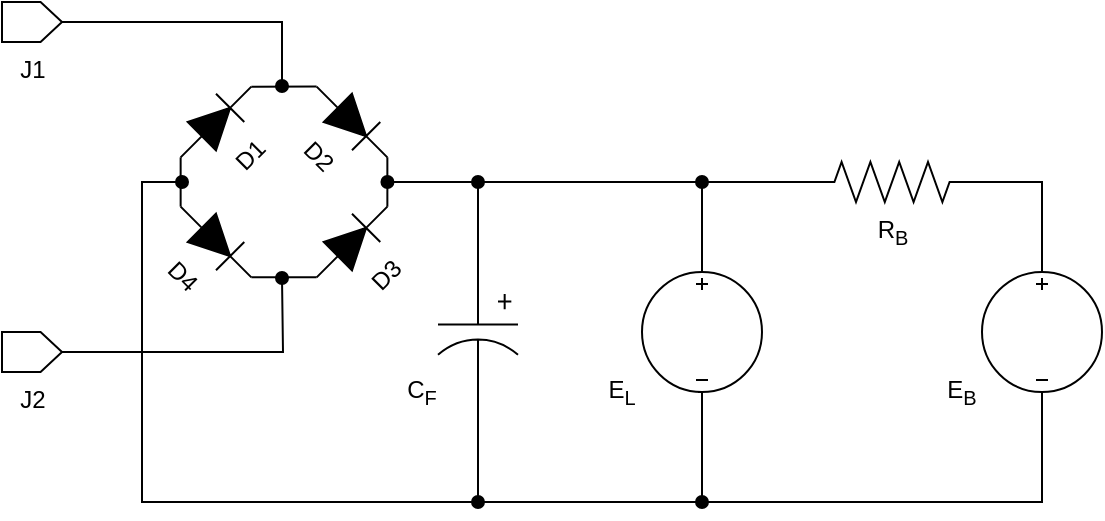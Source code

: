 <mxfile version="14.6.10" type="device"><diagram id="0lbIHB_Z-h8FC7o4F5FE" name="Page-1"><mxGraphModel dx="496" dy="275" grid="1" gridSize="10" guides="1" tooltips="1" connect="1" arrows="1" fold="1" page="1" pageScale="1" pageWidth="827" pageHeight="1169" math="0" shadow="0"><root><mxCell id="0"/><mxCell id="1" parent="0"/><mxCell id="MVH7TgMVKXU69CTrzaJq-16" style="edgeStyle=orthogonalEdgeStyle;rounded=0;orthogonalLoop=1;jettySize=auto;html=1;exitX=0;exitY=0.5;exitDx=0;exitDy=0;exitPerimeter=0;entryX=0;entryY=0.5;entryDx=0;entryDy=0;entryPerimeter=0;endArrow=none;endFill=0;" edge="1" parent="1" source="MVH7TgMVKXU69CTrzaJq-1" target="MVH7TgMVKXU69CTrzaJq-4"><mxGeometry relative="1" as="geometry"/></mxCell><mxCell id="MVH7TgMVKXU69CTrzaJq-22" style="edgeStyle=orthogonalEdgeStyle;rounded=0;orthogonalLoop=1;jettySize=auto;html=1;exitX=1;exitY=0.5;exitDx=0;exitDy=0;exitPerimeter=0;entryX=0;entryY=0.5;entryDx=0;entryDy=0;entryPerimeter=0;endArrow=none;endFill=0;" edge="1" parent="1"><mxGeometry relative="1" as="geometry"><mxPoint x="324.678" y="212.322" as="sourcePoint"/><mxPoint x="357.322" y="211.322" as="targetPoint"/></mxGeometry></mxCell><mxCell id="MVH7TgMVKXU69CTrzaJq-1" value="D1" style="pointerEvents=1;fillColor=strokeColor;verticalLabelPosition=bottom;shadow=0;dashed=0;align=center;html=1;verticalAlign=top;shape=mxgraph.electrical.diodes.diode;rotation=-45;" vertex="1" parent="1"><mxGeometry x="282" y="220" width="50" height="20" as="geometry"/></mxCell><mxCell id="MVH7TgMVKXU69CTrzaJq-2" value="D2" style="pointerEvents=1;fillColor=strokeColor;verticalLabelPosition=bottom;shadow=0;dashed=0;align=center;html=1;verticalAlign=top;shape=mxgraph.electrical.diodes.diode;rotation=45;" vertex="1" parent="1"><mxGeometry x="350" y="220" width="50" height="20" as="geometry"/></mxCell><mxCell id="MVH7TgMVKXU69CTrzaJq-11" style="edgeStyle=elbowEdgeStyle;rounded=0;orthogonalLoop=1;jettySize=auto;elbow=vertical;html=1;exitX=1;exitY=0.5;exitDx=0;exitDy=0;exitPerimeter=0;endArrow=oval;endFill=1;" edge="1" parent="1" source="MVH7TgMVKXU69CTrzaJq-3"><mxGeometry relative="1" as="geometry"><mxPoint x="392.724" y="260" as="targetPoint"/></mxGeometry></mxCell><mxCell id="MVH7TgMVKXU69CTrzaJq-3" value="D3" style="pointerEvents=1;fillColor=strokeColor;verticalLabelPosition=bottom;shadow=0;dashed=0;align=center;html=1;verticalAlign=top;shape=mxgraph.electrical.diodes.diode;rotation=-45;" vertex="1" parent="1"><mxGeometry x="350" y="280" width="50" height="20" as="geometry"/></mxCell><mxCell id="MVH7TgMVKXU69CTrzaJq-21" style="edgeStyle=orthogonalEdgeStyle;rounded=0;orthogonalLoop=1;jettySize=auto;html=1;exitX=1;exitY=0.5;exitDx=0;exitDy=0;exitPerimeter=0;entryX=0;entryY=0.5;entryDx=0;entryDy=0;entryPerimeter=0;endArrow=none;endFill=0;" edge="1" parent="1" source="MVH7TgMVKXU69CTrzaJq-4" target="MVH7TgMVKXU69CTrzaJq-3"><mxGeometry relative="1" as="geometry"/></mxCell><mxCell id="MVH7TgMVKXU69CTrzaJq-4" value="D4" style="pointerEvents=1;fillColor=strokeColor;verticalLabelPosition=bottom;shadow=0;dashed=0;align=center;html=1;verticalAlign=top;shape=mxgraph.electrical.diodes.diode;rotation=45;" vertex="1" parent="1"><mxGeometry x="282" y="280" width="50" height="20" as="geometry"/></mxCell><mxCell id="MVH7TgMVKXU69CTrzaJq-10" style="edgeStyle=elbowEdgeStyle;rounded=0;orthogonalLoop=1;jettySize=auto;html=1;exitX=0;exitY=0.5;exitDx=0;exitDy=0;exitPerimeter=0;entryX=1;entryY=0.5;entryDx=0;entryDy=0;entryPerimeter=0;elbow=vertical;endArrow=none;endFill=0;" edge="1" parent="1" source="MVH7TgMVKXU69CTrzaJq-6" target="MVH7TgMVKXU69CTrzaJq-2"><mxGeometry relative="1" as="geometry"><Array as="points"><mxPoint x="430" y="260"/></Array></mxGeometry></mxCell><mxCell id="MVH7TgMVKXU69CTrzaJq-17" style="edgeStyle=orthogonalEdgeStyle;rounded=0;orthogonalLoop=1;jettySize=auto;html=1;exitX=1;exitY=0.5;exitDx=0;exitDy=0;exitPerimeter=0;endArrow=oval;endFill=1;" edge="1" parent="1" source="MVH7TgMVKXU69CTrzaJq-6"><mxGeometry relative="1" as="geometry"><mxPoint x="290" y="260" as="targetPoint"/><Array as="points"><mxPoint x="438" y="420"/><mxPoint x="270" y="420"/><mxPoint x="270" y="260"/></Array></mxGeometry></mxCell><mxCell id="MVH7TgMVKXU69CTrzaJq-6" value="" style="pointerEvents=1;verticalLabelPosition=bottom;shadow=0;dashed=0;align=center;html=1;verticalAlign=top;shape=mxgraph.electrical.capacitors.capacitor_3;rotation=90;" vertex="1" parent="1"><mxGeometry x="400" y="315" width="76" height="40" as="geometry"/></mxCell><mxCell id="MVH7TgMVKXU69CTrzaJq-13" style="edgeStyle=elbowEdgeStyle;rounded=0;orthogonalLoop=1;jettySize=auto;elbow=vertical;html=1;exitX=0;exitY=0.5;exitDx=0;exitDy=0;exitPerimeter=0;endArrow=oval;endFill=1;" edge="1" parent="1" source="MVH7TgMVKXU69CTrzaJq-7"><mxGeometry relative="1" as="geometry"><mxPoint x="550" y="259.724" as="targetPoint"/></mxGeometry></mxCell><mxCell id="MVH7TgMVKXU69CTrzaJq-7" value="R&lt;sub&gt;B&lt;/sub&gt;" style="pointerEvents=1;verticalLabelPosition=bottom;shadow=0;dashed=0;align=center;html=1;verticalAlign=top;shape=mxgraph.electrical.resistors.resistor_2;" vertex="1" parent="1"><mxGeometry x="600" y="250" width="90" height="20" as="geometry"/></mxCell><mxCell id="MVH7TgMVKXU69CTrzaJq-14" style="edgeStyle=elbowEdgeStyle;rounded=0;orthogonalLoop=1;jettySize=auto;elbow=vertical;html=1;exitX=0.5;exitY=0;exitDx=0;exitDy=0;exitPerimeter=0;entryX=1;entryY=0.5;entryDx=0;entryDy=0;entryPerimeter=0;endArrow=none;endFill=0;" edge="1" parent="1" source="MVH7TgMVKXU69CTrzaJq-8" target="MVH7TgMVKXU69CTrzaJq-7"><mxGeometry relative="1" as="geometry"><Array as="points"><mxPoint x="710" y="260"/></Array></mxGeometry></mxCell><mxCell id="MVH7TgMVKXU69CTrzaJq-20" style="edgeStyle=orthogonalEdgeStyle;rounded=0;orthogonalLoop=1;jettySize=auto;html=1;exitX=0.5;exitY=1;exitDx=0;exitDy=0;exitPerimeter=0;endArrow=oval;endFill=1;" edge="1" parent="1" source="MVH7TgMVKXU69CTrzaJq-8"><mxGeometry relative="1" as="geometry"><mxPoint x="550" y="420" as="targetPoint"/><Array as="points"><mxPoint x="720" y="420"/></Array></mxGeometry></mxCell><mxCell id="MVH7TgMVKXU69CTrzaJq-8" value="" style="pointerEvents=1;verticalLabelPosition=bottom;shadow=0;dashed=0;align=center;html=1;verticalAlign=top;shape=mxgraph.electrical.signal_sources.source;aspect=fixed;points=[[0.5,0,0],[1,0.5,0],[0.5,1,0],[0,0.5,0]];elSignalType=dc3;" vertex="1" parent="1"><mxGeometry x="690" y="305" width="60" height="60" as="geometry"/></mxCell><mxCell id="MVH7TgMVKXU69CTrzaJq-12" style="edgeStyle=elbowEdgeStyle;rounded=0;orthogonalLoop=1;jettySize=auto;elbow=vertical;html=1;exitX=0.5;exitY=0;exitDx=0;exitDy=0;exitPerimeter=0;endArrow=oval;endFill=1;" edge="1" parent="1" source="MVH7TgMVKXU69CTrzaJq-9"><mxGeometry relative="1" as="geometry"><mxPoint x="438" y="260" as="targetPoint"/><mxPoint x="548" y="305" as="sourcePoint"/><Array as="points"><mxPoint x="498" y="260"/></Array></mxGeometry></mxCell><mxCell id="MVH7TgMVKXU69CTrzaJq-19" style="edgeStyle=orthogonalEdgeStyle;rounded=0;orthogonalLoop=1;jettySize=auto;html=1;exitX=0.5;exitY=1;exitDx=0;exitDy=0;exitPerimeter=0;endArrow=oval;endFill=1;" edge="1" parent="1"><mxGeometry relative="1" as="geometry"><mxPoint x="438" y="420" as="targetPoint"/><mxPoint x="548" y="365" as="sourcePoint"/><Array as="points"><mxPoint x="550" y="365"/><mxPoint x="550" y="420"/></Array></mxGeometry></mxCell><mxCell id="MVH7TgMVKXU69CTrzaJq-9" value="" style="pointerEvents=1;verticalLabelPosition=bottom;shadow=0;dashed=0;align=center;html=1;verticalAlign=top;shape=mxgraph.electrical.signal_sources.source;aspect=fixed;points=[[0.5,0,0],[1,0.5,0],[0.5,1,0],[0,0.5,0]];elSignalType=dc3;" vertex="1" parent="1"><mxGeometry x="520" y="305" width="60" height="60" as="geometry"/></mxCell><mxCell id="MVH7TgMVKXU69CTrzaJq-25" style="edgeStyle=orthogonalEdgeStyle;rounded=0;orthogonalLoop=1;jettySize=auto;html=1;exitX=1;exitY=0.5;exitDx=0;exitDy=0;exitPerimeter=0;endArrow=oval;endFill=1;" edge="1" parent="1" source="MVH7TgMVKXU69CTrzaJq-23"><mxGeometry relative="1" as="geometry"><mxPoint x="340" y="212" as="targetPoint"/><mxPoint x="230" y="182" as="sourcePoint"/><Array as="points"><mxPoint x="340" y="180"/></Array></mxGeometry></mxCell><mxCell id="MVH7TgMVKXU69CTrzaJq-23" value="J1" style="verticalLabelPosition=bottom;shadow=0;dashed=0;align=center;html=1;verticalAlign=top;shape=mxgraph.electrical.abstract.dac;" vertex="1" parent="1"><mxGeometry x="200" y="170" width="30" height="20" as="geometry"/></mxCell><mxCell id="MVH7TgMVKXU69CTrzaJq-26" style="edgeStyle=orthogonalEdgeStyle;rounded=0;orthogonalLoop=1;jettySize=auto;html=1;exitX=1;exitY=0.5;exitDx=0;exitDy=0;exitPerimeter=0;endArrow=oval;endFill=1;" edge="1" parent="1" source="MVH7TgMVKXU69CTrzaJq-24"><mxGeometry relative="1" as="geometry"><mxPoint x="340" y="308" as="targetPoint"/><mxPoint x="230" y="343" as="sourcePoint"/></mxGeometry></mxCell><mxCell id="MVH7TgMVKXU69CTrzaJq-24" value="J2" style="verticalLabelPosition=bottom;shadow=0;dashed=0;align=center;html=1;verticalAlign=top;shape=mxgraph.electrical.abstract.dac;" vertex="1" parent="1"><mxGeometry x="200" y="335" width="30" height="20" as="geometry"/></mxCell><mxCell id="MVH7TgMVKXU69CTrzaJq-29" value="C&lt;sub&gt;F&lt;/sub&gt;" style="text;html=1;strokeColor=none;fillColor=none;align=center;verticalAlign=middle;whiteSpace=wrap;rounded=0;" vertex="1" parent="1"><mxGeometry x="390" y="355" width="40" height="20" as="geometry"/></mxCell><mxCell id="MVH7TgMVKXU69CTrzaJq-30" value="E&lt;sub&gt;L&lt;/sub&gt;" style="text;html=1;strokeColor=none;fillColor=none;align=center;verticalAlign=middle;whiteSpace=wrap;rounded=0;" vertex="1" parent="1"><mxGeometry x="490" y="355" width="40" height="20" as="geometry"/></mxCell><mxCell id="MVH7TgMVKXU69CTrzaJq-31" value="E&lt;sub&gt;B&lt;/sub&gt;" style="text;html=1;strokeColor=none;fillColor=none;align=center;verticalAlign=middle;whiteSpace=wrap;rounded=0;" vertex="1" parent="1"><mxGeometry x="660" y="355" width="40" height="20" as="geometry"/></mxCell></root></mxGraphModel></diagram></mxfile>